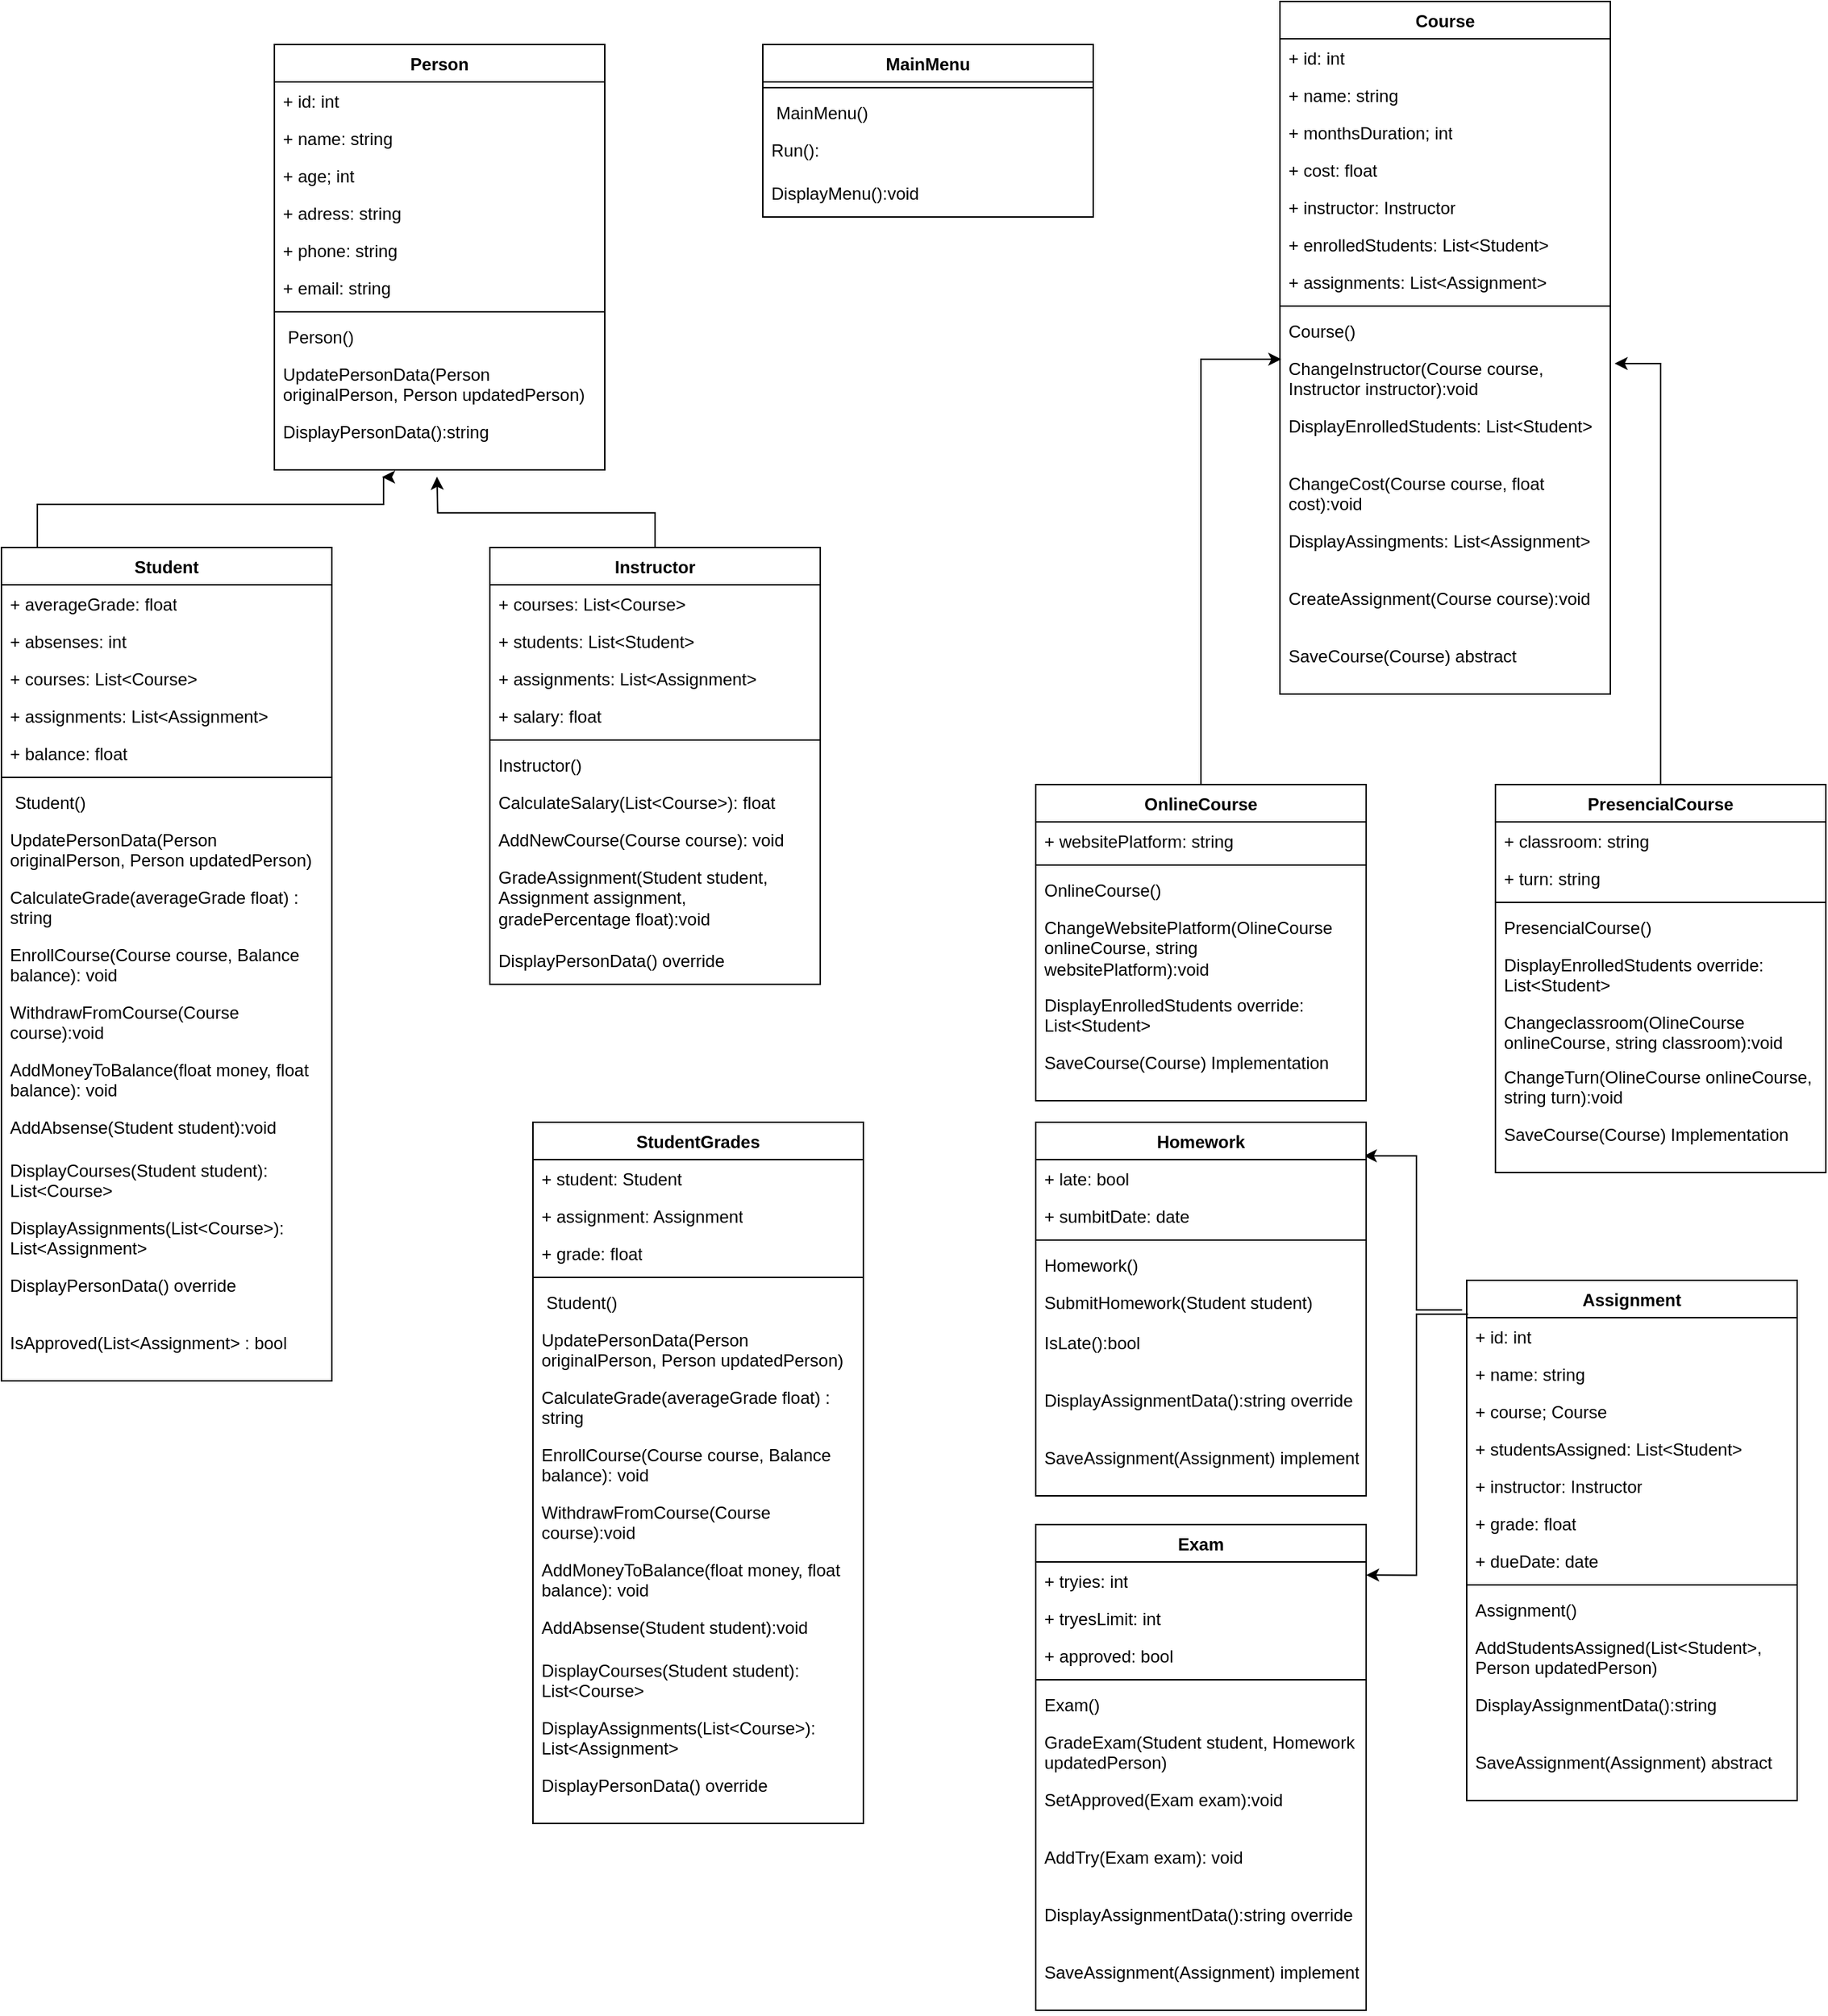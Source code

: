 <mxfile version="23.0.2" type="device">
  <diagram name="Página-1" id="qYmigg8OThkP6RVKzQ41">
    <mxGraphModel dx="1173" dy="709" grid="1" gridSize="10" guides="1" tooltips="1" connect="1" arrows="1" fold="1" page="1" pageScale="1" pageWidth="827" pageHeight="1169" math="0" shadow="0">
      <root>
        <mxCell id="0" />
        <mxCell id="1" parent="0" />
        <mxCell id="6FKa2Y7O57q2buxQJ6Bx-1" value="Person" style="swimlane;fontStyle=1;align=center;verticalAlign=top;childLayout=stackLayout;horizontal=1;startSize=26;horizontalStack=0;resizeParent=1;resizeParentMax=0;resizeLast=0;collapsible=1;marginBottom=0;whiteSpace=wrap;html=1;" parent="1" vertex="1">
          <mxGeometry x="360" y="340" width="230" height="296" as="geometry" />
        </mxCell>
        <mxCell id="6FKa2Y7O57q2buxQJ6Bx-5" value="+ id: int" style="text;strokeColor=none;fillColor=none;align=left;verticalAlign=top;spacingLeft=4;spacingRight=4;overflow=hidden;rotatable=0;points=[[0,0.5],[1,0.5]];portConstraint=eastwest;whiteSpace=wrap;html=1;" parent="6FKa2Y7O57q2buxQJ6Bx-1" vertex="1">
          <mxGeometry y="26" width="230" height="26" as="geometry" />
        </mxCell>
        <mxCell id="6FKa2Y7O57q2buxQJ6Bx-2" value="+ name: string" style="text;strokeColor=none;fillColor=none;align=left;verticalAlign=top;spacingLeft=4;spacingRight=4;overflow=hidden;rotatable=0;points=[[0,0.5],[1,0.5]];portConstraint=eastwest;whiteSpace=wrap;html=1;" parent="6FKa2Y7O57q2buxQJ6Bx-1" vertex="1">
          <mxGeometry y="52" width="230" height="26" as="geometry" />
        </mxCell>
        <mxCell id="6FKa2Y7O57q2buxQJ6Bx-6" value="+ age; int" style="text;strokeColor=none;fillColor=none;align=left;verticalAlign=top;spacingLeft=4;spacingRight=4;overflow=hidden;rotatable=0;points=[[0,0.5],[1,0.5]];portConstraint=eastwest;whiteSpace=wrap;html=1;" parent="6FKa2Y7O57q2buxQJ6Bx-1" vertex="1">
          <mxGeometry y="78" width="230" height="26" as="geometry" />
        </mxCell>
        <mxCell id="6FKa2Y7O57q2buxQJ6Bx-7" value="+ adress: string" style="text;strokeColor=none;fillColor=none;align=left;verticalAlign=top;spacingLeft=4;spacingRight=4;overflow=hidden;rotatable=0;points=[[0,0.5],[1,0.5]];portConstraint=eastwest;whiteSpace=wrap;html=1;" parent="6FKa2Y7O57q2buxQJ6Bx-1" vertex="1">
          <mxGeometry y="104" width="230" height="26" as="geometry" />
        </mxCell>
        <mxCell id="6FKa2Y7O57q2buxQJ6Bx-8" value="+ phone: string" style="text;strokeColor=none;fillColor=none;align=left;verticalAlign=top;spacingLeft=4;spacingRight=4;overflow=hidden;rotatable=0;points=[[0,0.5],[1,0.5]];portConstraint=eastwest;whiteSpace=wrap;html=1;" parent="6FKa2Y7O57q2buxQJ6Bx-1" vertex="1">
          <mxGeometry y="130" width="230" height="26" as="geometry" />
        </mxCell>
        <mxCell id="6FKa2Y7O57q2buxQJ6Bx-104" value="+ email: string" style="text;strokeColor=none;fillColor=none;align=left;verticalAlign=top;spacingLeft=4;spacingRight=4;overflow=hidden;rotatable=0;points=[[0,0.5],[1,0.5]];portConstraint=eastwest;whiteSpace=wrap;html=1;" parent="6FKa2Y7O57q2buxQJ6Bx-1" vertex="1">
          <mxGeometry y="156" width="230" height="26" as="geometry" />
        </mxCell>
        <mxCell id="6FKa2Y7O57q2buxQJ6Bx-3" value="" style="line;strokeWidth=1;fillColor=none;align=left;verticalAlign=middle;spacingTop=-1;spacingLeft=3;spacingRight=3;rotatable=0;labelPosition=right;points=[];portConstraint=eastwest;strokeColor=inherit;" parent="6FKa2Y7O57q2buxQJ6Bx-1" vertex="1">
          <mxGeometry y="182" width="230" height="8" as="geometry" />
        </mxCell>
        <mxCell id="6FKa2Y7O57q2buxQJ6Bx-4" value="&amp;nbsp;Person()" style="text;strokeColor=none;fillColor=none;align=left;verticalAlign=top;spacingLeft=4;spacingRight=4;overflow=hidden;rotatable=0;points=[[0,0.5],[1,0.5]];portConstraint=eastwest;whiteSpace=wrap;html=1;" parent="6FKa2Y7O57q2buxQJ6Bx-1" vertex="1">
          <mxGeometry y="190" width="230" height="26" as="geometry" />
        </mxCell>
        <mxCell id="6FKa2Y7O57q2buxQJ6Bx-9" value="UpdatePersonData(Person originalPerson, Person updatedPerson)" style="text;strokeColor=none;fillColor=none;align=left;verticalAlign=top;spacingLeft=4;spacingRight=4;overflow=hidden;rotatable=0;points=[[0,0.5],[1,0.5]];portConstraint=eastwest;whiteSpace=wrap;html=1;" parent="6FKa2Y7O57q2buxQJ6Bx-1" vertex="1">
          <mxGeometry y="216" width="230" height="40" as="geometry" />
        </mxCell>
        <mxCell id="6FKa2Y7O57q2buxQJ6Bx-57" value="DisplayPersonData():string" style="text;strokeColor=none;fillColor=none;align=left;verticalAlign=top;spacingLeft=4;spacingRight=4;overflow=hidden;rotatable=0;points=[[0,0.5],[1,0.5]];portConstraint=eastwest;whiteSpace=wrap;html=1;" parent="6FKa2Y7O57q2buxQJ6Bx-1" vertex="1">
          <mxGeometry y="256" width="230" height="40" as="geometry" />
        </mxCell>
        <mxCell id="6FKa2Y7O57q2buxQJ6Bx-10" value="Student" style="swimlane;fontStyle=1;align=center;verticalAlign=top;childLayout=stackLayout;horizontal=1;startSize=26;horizontalStack=0;resizeParent=1;resizeParentMax=0;resizeLast=0;collapsible=1;marginBottom=0;whiteSpace=wrap;html=1;" parent="1" vertex="1">
          <mxGeometry x="170" y="690" width="230" height="580" as="geometry" />
        </mxCell>
        <mxCell id="6FKa2Y7O57q2buxQJ6Bx-11" value="+ averageGrade: float" style="text;strokeColor=none;fillColor=none;align=left;verticalAlign=top;spacingLeft=4;spacingRight=4;overflow=hidden;rotatable=0;points=[[0,0.5],[1,0.5]];portConstraint=eastwest;whiteSpace=wrap;html=1;" parent="6FKa2Y7O57q2buxQJ6Bx-10" vertex="1">
          <mxGeometry y="26" width="230" height="26" as="geometry" />
        </mxCell>
        <mxCell id="6FKa2Y7O57q2buxQJ6Bx-12" value="+ absenses: int" style="text;strokeColor=none;fillColor=none;align=left;verticalAlign=top;spacingLeft=4;spacingRight=4;overflow=hidden;rotatable=0;points=[[0,0.5],[1,0.5]];portConstraint=eastwest;whiteSpace=wrap;html=1;" parent="6FKa2Y7O57q2buxQJ6Bx-10" vertex="1">
          <mxGeometry y="52" width="230" height="26" as="geometry" />
        </mxCell>
        <mxCell id="6FKa2Y7O57q2buxQJ6Bx-13" value="+ courses: List&amp;lt;Course&amp;gt;&amp;nbsp;" style="text;strokeColor=none;fillColor=none;align=left;verticalAlign=top;spacingLeft=4;spacingRight=4;overflow=hidden;rotatable=0;points=[[0,0.5],[1,0.5]];portConstraint=eastwest;whiteSpace=wrap;html=1;" parent="6FKa2Y7O57q2buxQJ6Bx-10" vertex="1">
          <mxGeometry y="78" width="230" height="26" as="geometry" />
        </mxCell>
        <mxCell id="6FKa2Y7O57q2buxQJ6Bx-14" value="+ assignments: List&amp;lt;Assignment&amp;gt;" style="text;strokeColor=none;fillColor=none;align=left;verticalAlign=top;spacingLeft=4;spacingRight=4;overflow=hidden;rotatable=0;points=[[0,0.5],[1,0.5]];portConstraint=eastwest;whiteSpace=wrap;html=1;" parent="6FKa2Y7O57q2buxQJ6Bx-10" vertex="1">
          <mxGeometry y="104" width="230" height="26" as="geometry" />
        </mxCell>
        <mxCell id="6FKa2Y7O57q2buxQJ6Bx-45" value="+ balance: float" style="text;strokeColor=none;fillColor=none;align=left;verticalAlign=top;spacingLeft=4;spacingRight=4;overflow=hidden;rotatable=0;points=[[0,0.5],[1,0.5]];portConstraint=eastwest;whiteSpace=wrap;html=1;" parent="6FKa2Y7O57q2buxQJ6Bx-10" vertex="1">
          <mxGeometry y="130" width="230" height="26" as="geometry" />
        </mxCell>
        <mxCell id="6FKa2Y7O57q2buxQJ6Bx-16" value="" style="line;strokeWidth=1;fillColor=none;align=left;verticalAlign=middle;spacingTop=-1;spacingLeft=3;spacingRight=3;rotatable=0;labelPosition=right;points=[];portConstraint=eastwest;strokeColor=inherit;" parent="6FKa2Y7O57q2buxQJ6Bx-10" vertex="1">
          <mxGeometry y="156" width="230" height="8" as="geometry" />
        </mxCell>
        <mxCell id="6FKa2Y7O57q2buxQJ6Bx-17" value="&amp;nbsp;Student()" style="text;strokeColor=none;fillColor=none;align=left;verticalAlign=top;spacingLeft=4;spacingRight=4;overflow=hidden;rotatable=0;points=[[0,0.5],[1,0.5]];portConstraint=eastwest;whiteSpace=wrap;html=1;" parent="6FKa2Y7O57q2buxQJ6Bx-10" vertex="1">
          <mxGeometry y="164" width="230" height="26" as="geometry" />
        </mxCell>
        <mxCell id="6FKa2Y7O57q2buxQJ6Bx-18" value="UpdatePersonData(Person originalPerson, Person updatedPerson)" style="text;strokeColor=none;fillColor=none;align=left;verticalAlign=top;spacingLeft=4;spacingRight=4;overflow=hidden;rotatable=0;points=[[0,0.5],[1,0.5]];portConstraint=eastwest;whiteSpace=wrap;html=1;" parent="6FKa2Y7O57q2buxQJ6Bx-10" vertex="1">
          <mxGeometry y="190" width="230" height="40" as="geometry" />
        </mxCell>
        <mxCell id="6FKa2Y7O57q2buxQJ6Bx-42" value="CalculateGrade(averageGrade float) : string" style="text;strokeColor=none;fillColor=none;align=left;verticalAlign=top;spacingLeft=4;spacingRight=4;overflow=hidden;rotatable=0;points=[[0,0.5],[1,0.5]];portConstraint=eastwest;whiteSpace=wrap;html=1;" parent="6FKa2Y7O57q2buxQJ6Bx-10" vertex="1">
          <mxGeometry y="230" width="230" height="40" as="geometry" />
        </mxCell>
        <mxCell id="6FKa2Y7O57q2buxQJ6Bx-47" value="EnrollCourse(Course course, Balance balance): void" style="text;strokeColor=none;fillColor=none;align=left;verticalAlign=top;spacingLeft=4;spacingRight=4;overflow=hidden;rotatable=0;points=[[0,0.5],[1,0.5]];portConstraint=eastwest;whiteSpace=wrap;html=1;" parent="6FKa2Y7O57q2buxQJ6Bx-10" vertex="1">
          <mxGeometry y="270" width="230" height="40" as="geometry" />
        </mxCell>
        <mxCell id="6FKa2Y7O57q2buxQJ6Bx-48" value="WithdrawFromCourse(Course course):void" style="text;strokeColor=none;fillColor=none;align=left;verticalAlign=top;spacingLeft=4;spacingRight=4;overflow=hidden;rotatable=0;points=[[0,0.5],[1,0.5]];portConstraint=eastwest;whiteSpace=wrap;html=1;" parent="6FKa2Y7O57q2buxQJ6Bx-10" vertex="1">
          <mxGeometry y="310" width="230" height="40" as="geometry" />
        </mxCell>
        <mxCell id="6FKa2Y7O57q2buxQJ6Bx-49" value="AddMoneyToBalance(float money, float balance): void" style="text;strokeColor=none;fillColor=none;align=left;verticalAlign=top;spacingLeft=4;spacingRight=4;overflow=hidden;rotatable=0;points=[[0,0.5],[1,0.5]];portConstraint=eastwest;whiteSpace=wrap;html=1;" parent="6FKa2Y7O57q2buxQJ6Bx-10" vertex="1">
          <mxGeometry y="350" width="230" height="40" as="geometry" />
        </mxCell>
        <mxCell id="6FKa2Y7O57q2buxQJ6Bx-50" value="AddAbsense(Student student):void" style="text;strokeColor=none;fillColor=none;align=left;verticalAlign=top;spacingLeft=4;spacingRight=4;overflow=hidden;rotatable=0;points=[[0,0.5],[1,0.5]];portConstraint=eastwest;whiteSpace=wrap;html=1;" parent="6FKa2Y7O57q2buxQJ6Bx-10" vertex="1">
          <mxGeometry y="390" width="230" height="30" as="geometry" />
        </mxCell>
        <mxCell id="6FKa2Y7O57q2buxQJ6Bx-51" value="DisplayCourses(Student student): List&amp;lt;Course&amp;gt;" style="text;strokeColor=none;fillColor=none;align=left;verticalAlign=top;spacingLeft=4;spacingRight=4;overflow=hidden;rotatable=0;points=[[0,0.5],[1,0.5]];portConstraint=eastwest;whiteSpace=wrap;html=1;" parent="6FKa2Y7O57q2buxQJ6Bx-10" vertex="1">
          <mxGeometry y="420" width="230" height="40" as="geometry" />
        </mxCell>
        <mxCell id="6FKa2Y7O57q2buxQJ6Bx-52" value="DisplayAssignments(List&amp;lt;Course&amp;gt;):&lt;br&gt;List&amp;lt;Assignment&amp;gt;" style="text;strokeColor=none;fillColor=none;align=left;verticalAlign=top;spacingLeft=4;spacingRight=4;overflow=hidden;rotatable=0;points=[[0,0.5],[1,0.5]];portConstraint=eastwest;whiteSpace=wrap;html=1;" parent="6FKa2Y7O57q2buxQJ6Bx-10" vertex="1">
          <mxGeometry y="460" width="230" height="40" as="geometry" />
        </mxCell>
        <mxCell id="6FKa2Y7O57q2buxQJ6Bx-60" value="DisplayPersonData() override" style="text;strokeColor=none;fillColor=none;align=left;verticalAlign=top;spacingLeft=4;spacingRight=4;overflow=hidden;rotatable=0;points=[[0,0.5],[1,0.5]];portConstraint=eastwest;whiteSpace=wrap;html=1;" parent="6FKa2Y7O57q2buxQJ6Bx-10" vertex="1">
          <mxGeometry y="500" width="230" height="40" as="geometry" />
        </mxCell>
        <mxCell id="6FKa2Y7O57q2buxQJ6Bx-144" value="IsApproved(List&amp;lt;Assignment&amp;gt; : bool" style="text;strokeColor=none;fillColor=none;align=left;verticalAlign=top;spacingLeft=4;spacingRight=4;overflow=hidden;rotatable=0;points=[[0,0.5],[1,0.5]];portConstraint=eastwest;whiteSpace=wrap;html=1;" parent="6FKa2Y7O57q2buxQJ6Bx-10" vertex="1">
          <mxGeometry y="540" width="230" height="40" as="geometry" />
        </mxCell>
        <mxCell id="6FKa2Y7O57q2buxQJ6Bx-39" style="edgeStyle=orthogonalEdgeStyle;rounded=0;orthogonalLoop=1;jettySize=auto;html=1;exitX=0.5;exitY=0;exitDx=0;exitDy=0;entryX=0.492;entryY=1.019;entryDx=0;entryDy=0;entryPerimeter=0;" parent="1" source="6FKa2Y7O57q2buxQJ6Bx-19" edge="1">
          <mxGeometry relative="1" as="geometry">
            <mxPoint x="473.16" y="640.76" as="targetPoint" />
          </mxGeometry>
        </mxCell>
        <mxCell id="6FKa2Y7O57q2buxQJ6Bx-19" value="Instructor" style="swimlane;fontStyle=1;align=center;verticalAlign=top;childLayout=stackLayout;horizontal=1;startSize=26;horizontalStack=0;resizeParent=1;resizeParentMax=0;resizeLast=0;collapsible=1;marginBottom=0;whiteSpace=wrap;html=1;" parent="1" vertex="1">
          <mxGeometry x="510" y="690" width="230" height="304" as="geometry" />
        </mxCell>
        <mxCell id="6FKa2Y7O57q2buxQJ6Bx-20" value="+ courses: List&amp;lt;Course&amp;gt;" style="text;strokeColor=none;fillColor=none;align=left;verticalAlign=top;spacingLeft=4;spacingRight=4;overflow=hidden;rotatable=0;points=[[0,0.5],[1,0.5]];portConstraint=eastwest;whiteSpace=wrap;html=1;" parent="6FKa2Y7O57q2buxQJ6Bx-19" vertex="1">
          <mxGeometry y="26" width="230" height="26" as="geometry" />
        </mxCell>
        <mxCell id="6FKa2Y7O57q2buxQJ6Bx-21" value="+ students: List&amp;lt;Student&amp;gt;" style="text;strokeColor=none;fillColor=none;align=left;verticalAlign=top;spacingLeft=4;spacingRight=4;overflow=hidden;rotatable=0;points=[[0,0.5],[1,0.5]];portConstraint=eastwest;whiteSpace=wrap;html=1;" parent="6FKa2Y7O57q2buxQJ6Bx-19" vertex="1">
          <mxGeometry y="52" width="230" height="26" as="geometry" />
        </mxCell>
        <mxCell id="6FKa2Y7O57q2buxQJ6Bx-22" value="+ assignments: List&amp;lt;Assignment&amp;gt;" style="text;strokeColor=none;fillColor=none;align=left;verticalAlign=top;spacingLeft=4;spacingRight=4;overflow=hidden;rotatable=0;points=[[0,0.5],[1,0.5]];portConstraint=eastwest;whiteSpace=wrap;html=1;" parent="6FKa2Y7O57q2buxQJ6Bx-19" vertex="1">
          <mxGeometry y="78" width="230" height="26" as="geometry" />
        </mxCell>
        <mxCell id="6FKa2Y7O57q2buxQJ6Bx-44" value="+ salary: float" style="text;strokeColor=none;fillColor=none;align=left;verticalAlign=top;spacingLeft=4;spacingRight=4;overflow=hidden;rotatable=0;points=[[0,0.5],[1,0.5]];portConstraint=eastwest;whiteSpace=wrap;html=1;" parent="6FKa2Y7O57q2buxQJ6Bx-19" vertex="1">
          <mxGeometry y="104" width="230" height="26" as="geometry" />
        </mxCell>
        <mxCell id="6FKa2Y7O57q2buxQJ6Bx-25" value="" style="line;strokeWidth=1;fillColor=none;align=left;verticalAlign=middle;spacingTop=-1;spacingLeft=3;spacingRight=3;rotatable=0;labelPosition=right;points=[];portConstraint=eastwest;strokeColor=inherit;" parent="6FKa2Y7O57q2buxQJ6Bx-19" vertex="1">
          <mxGeometry y="130" width="230" height="8" as="geometry" />
        </mxCell>
        <mxCell id="6FKa2Y7O57q2buxQJ6Bx-26" value="Instructor()" style="text;strokeColor=none;fillColor=none;align=left;verticalAlign=top;spacingLeft=4;spacingRight=4;overflow=hidden;rotatable=0;points=[[0,0.5],[1,0.5]];portConstraint=eastwest;whiteSpace=wrap;html=1;" parent="6FKa2Y7O57q2buxQJ6Bx-19" vertex="1">
          <mxGeometry y="138" width="230" height="26" as="geometry" />
        </mxCell>
        <mxCell id="6FKa2Y7O57q2buxQJ6Bx-27" value="CalculateSalary(List&amp;lt;Course&amp;gt;): float" style="text;strokeColor=none;fillColor=none;align=left;verticalAlign=top;spacingLeft=4;spacingRight=4;overflow=hidden;rotatable=0;points=[[0,0.5],[1,0.5]];portConstraint=eastwest;whiteSpace=wrap;html=1;" parent="6FKa2Y7O57q2buxQJ6Bx-19" vertex="1">
          <mxGeometry y="164" width="230" height="26" as="geometry" />
        </mxCell>
        <mxCell id="6FKa2Y7O57q2buxQJ6Bx-46" value="AddNewCourse(Course course): void" style="text;strokeColor=none;fillColor=none;align=left;verticalAlign=top;spacingLeft=4;spacingRight=4;overflow=hidden;rotatable=0;points=[[0,0.5],[1,0.5]];portConstraint=eastwest;whiteSpace=wrap;html=1;" parent="6FKa2Y7O57q2buxQJ6Bx-19" vertex="1">
          <mxGeometry y="190" width="230" height="26" as="geometry" />
        </mxCell>
        <mxCell id="6FKa2Y7O57q2buxQJ6Bx-54" value="GradeAssignment(Student student, Assignment assignment, gradePercentage float):void" style="text;strokeColor=none;fillColor=none;align=left;verticalAlign=top;spacingLeft=4;spacingRight=4;overflow=hidden;rotatable=0;points=[[0,0.5],[1,0.5]];portConstraint=eastwest;whiteSpace=wrap;html=1;" parent="6FKa2Y7O57q2buxQJ6Bx-19" vertex="1">
          <mxGeometry y="216" width="230" height="58" as="geometry" />
        </mxCell>
        <mxCell id="6FKa2Y7O57q2buxQJ6Bx-56" value="DisplayPersonData() override" style="text;strokeColor=none;fillColor=none;align=left;verticalAlign=top;spacingLeft=4;spacingRight=4;overflow=hidden;rotatable=0;points=[[0,0.5],[1,0.5]];portConstraint=eastwest;whiteSpace=wrap;html=1;" parent="6FKa2Y7O57q2buxQJ6Bx-19" vertex="1">
          <mxGeometry y="274" width="230" height="30" as="geometry" />
        </mxCell>
        <mxCell id="6FKa2Y7O57q2buxQJ6Bx-38" style="edgeStyle=orthogonalEdgeStyle;rounded=0;orthogonalLoop=1;jettySize=auto;html=1;entryX=0.326;entryY=1.025;entryDx=0;entryDy=0;entryPerimeter=0;" parent="1" source="6FKa2Y7O57q2buxQJ6Bx-10" edge="1">
          <mxGeometry relative="1" as="geometry">
            <mxPoint x="434.98" y="641" as="targetPoint" />
            <Array as="points">
              <mxPoint x="195" y="660" />
              <mxPoint x="436" y="660" />
              <mxPoint x="436" y="641" />
            </Array>
          </mxGeometry>
        </mxCell>
        <mxCell id="6FKa2Y7O57q2buxQJ6Bx-62" value="Course" style="swimlane;fontStyle=1;align=center;verticalAlign=top;childLayout=stackLayout;horizontal=1;startSize=26;horizontalStack=0;resizeParent=1;resizeParentMax=0;resizeLast=0;collapsible=1;marginBottom=0;whiteSpace=wrap;html=1;" parent="1" vertex="1">
          <mxGeometry x="1060" y="310" width="230" height="482" as="geometry" />
        </mxCell>
        <mxCell id="6FKa2Y7O57q2buxQJ6Bx-63" value="+ id: int" style="text;strokeColor=none;fillColor=none;align=left;verticalAlign=top;spacingLeft=4;spacingRight=4;overflow=hidden;rotatable=0;points=[[0,0.5],[1,0.5]];portConstraint=eastwest;whiteSpace=wrap;html=1;" parent="6FKa2Y7O57q2buxQJ6Bx-62" vertex="1">
          <mxGeometry y="26" width="230" height="26" as="geometry" />
        </mxCell>
        <mxCell id="6FKa2Y7O57q2buxQJ6Bx-64" value="+ name: string" style="text;strokeColor=none;fillColor=none;align=left;verticalAlign=top;spacingLeft=4;spacingRight=4;overflow=hidden;rotatable=0;points=[[0,0.5],[1,0.5]];portConstraint=eastwest;whiteSpace=wrap;html=1;" parent="6FKa2Y7O57q2buxQJ6Bx-62" vertex="1">
          <mxGeometry y="52" width="230" height="26" as="geometry" />
        </mxCell>
        <mxCell id="6FKa2Y7O57q2buxQJ6Bx-65" value="+ monthsDuration; int" style="text;strokeColor=none;fillColor=none;align=left;verticalAlign=top;spacingLeft=4;spacingRight=4;overflow=hidden;rotatable=0;points=[[0,0.5],[1,0.5]];portConstraint=eastwest;whiteSpace=wrap;html=1;" parent="6FKa2Y7O57q2buxQJ6Bx-62" vertex="1">
          <mxGeometry y="78" width="230" height="26" as="geometry" />
        </mxCell>
        <mxCell id="6FKa2Y7O57q2buxQJ6Bx-94" value="+ cost: float" style="text;strokeColor=none;fillColor=none;align=left;verticalAlign=top;spacingLeft=4;spacingRight=4;overflow=hidden;rotatable=0;points=[[0,0.5],[1,0.5]];portConstraint=eastwest;whiteSpace=wrap;html=1;" parent="6FKa2Y7O57q2buxQJ6Bx-62" vertex="1">
          <mxGeometry y="104" width="230" height="26" as="geometry" />
        </mxCell>
        <mxCell id="6FKa2Y7O57q2buxQJ6Bx-66" value="+ instructor: Instructor" style="text;strokeColor=none;fillColor=none;align=left;verticalAlign=top;spacingLeft=4;spacingRight=4;overflow=hidden;rotatable=0;points=[[0,0.5],[1,0.5]];portConstraint=eastwest;whiteSpace=wrap;html=1;" parent="6FKa2Y7O57q2buxQJ6Bx-62" vertex="1">
          <mxGeometry y="130" width="230" height="26" as="geometry" />
        </mxCell>
        <mxCell id="6FKa2Y7O57q2buxQJ6Bx-73" value="+ enrolledStudents: List&amp;lt;Student&amp;gt;" style="text;strokeColor=none;fillColor=none;align=left;verticalAlign=top;spacingLeft=4;spacingRight=4;overflow=hidden;rotatable=0;points=[[0,0.5],[1,0.5]];portConstraint=eastwest;whiteSpace=wrap;html=1;" parent="6FKa2Y7O57q2buxQJ6Bx-62" vertex="1">
          <mxGeometry y="156" width="230" height="26" as="geometry" />
        </mxCell>
        <mxCell id="6FKa2Y7O57q2buxQJ6Bx-112" value="+ assignments: List&amp;lt;Assignment&amp;gt;" style="text;strokeColor=none;fillColor=none;align=left;verticalAlign=top;spacingLeft=4;spacingRight=4;overflow=hidden;rotatable=0;points=[[0,0.5],[1,0.5]];portConstraint=eastwest;whiteSpace=wrap;html=1;" parent="6FKa2Y7O57q2buxQJ6Bx-62" vertex="1">
          <mxGeometry y="182" width="230" height="26" as="geometry" />
        </mxCell>
        <mxCell id="6FKa2Y7O57q2buxQJ6Bx-68" value="" style="line;strokeWidth=1;fillColor=none;align=left;verticalAlign=middle;spacingTop=-1;spacingLeft=3;spacingRight=3;rotatable=0;labelPosition=right;points=[];portConstraint=eastwest;strokeColor=inherit;" parent="6FKa2Y7O57q2buxQJ6Bx-62" vertex="1">
          <mxGeometry y="208" width="230" height="8" as="geometry" />
        </mxCell>
        <mxCell id="6FKa2Y7O57q2buxQJ6Bx-69" value="Course()" style="text;strokeColor=none;fillColor=none;align=left;verticalAlign=top;spacingLeft=4;spacingRight=4;overflow=hidden;rotatable=0;points=[[0,0.5],[1,0.5]];portConstraint=eastwest;whiteSpace=wrap;html=1;" parent="6FKa2Y7O57q2buxQJ6Bx-62" vertex="1">
          <mxGeometry y="216" width="230" height="26" as="geometry" />
        </mxCell>
        <mxCell id="6FKa2Y7O57q2buxQJ6Bx-71" value="ChangeInstructor(Course course, Instructor instructor):void" style="text;strokeColor=none;fillColor=none;align=left;verticalAlign=top;spacingLeft=4;spacingRight=4;overflow=hidden;rotatable=0;points=[[0,0.5],[1,0.5]];portConstraint=eastwest;whiteSpace=wrap;html=1;" parent="6FKa2Y7O57q2buxQJ6Bx-62" vertex="1">
          <mxGeometry y="242" width="230" height="40" as="geometry" />
        </mxCell>
        <mxCell id="6FKa2Y7O57q2buxQJ6Bx-105" value="DisplayEnrolledStudents: List&amp;lt;Student&amp;gt;" style="text;strokeColor=none;fillColor=none;align=left;verticalAlign=top;spacingLeft=4;spacingRight=4;overflow=hidden;rotatable=0;points=[[0,0.5],[1,0.5]];portConstraint=eastwest;whiteSpace=wrap;html=1;" parent="6FKa2Y7O57q2buxQJ6Bx-62" vertex="1">
          <mxGeometry y="282" width="230" height="40" as="geometry" />
        </mxCell>
        <mxCell id="6FKa2Y7O57q2buxQJ6Bx-108" value="ChangeCost(Course course, float cost):void" style="text;strokeColor=none;fillColor=none;align=left;verticalAlign=top;spacingLeft=4;spacingRight=4;overflow=hidden;rotatable=0;points=[[0,0.5],[1,0.5]];portConstraint=eastwest;whiteSpace=wrap;html=1;" parent="6FKa2Y7O57q2buxQJ6Bx-62" vertex="1">
          <mxGeometry y="322" width="230" height="40" as="geometry" />
        </mxCell>
        <mxCell id="6FKa2Y7O57q2buxQJ6Bx-114" value="DisplayAssingments: List&amp;lt;Assignment&amp;gt;" style="text;strokeColor=none;fillColor=none;align=left;verticalAlign=top;spacingLeft=4;spacingRight=4;overflow=hidden;rotatable=0;points=[[0,0.5],[1,0.5]];portConstraint=eastwest;whiteSpace=wrap;html=1;" parent="6FKa2Y7O57q2buxQJ6Bx-62" vertex="1">
          <mxGeometry y="362" width="230" height="40" as="geometry" />
        </mxCell>
        <mxCell id="6FKa2Y7O57q2buxQJ6Bx-126" value="CreateAssignment(Course course):void" style="text;strokeColor=none;fillColor=none;align=left;verticalAlign=top;spacingLeft=4;spacingRight=4;overflow=hidden;rotatable=0;points=[[0,0.5],[1,0.5]];portConstraint=eastwest;whiteSpace=wrap;html=1;" parent="6FKa2Y7O57q2buxQJ6Bx-62" vertex="1">
          <mxGeometry y="402" width="230" height="40" as="geometry" />
        </mxCell>
        <mxCell id="6FKa2Y7O57q2buxQJ6Bx-212" value="SaveCourse(Course) abstract" style="text;strokeColor=none;fillColor=none;align=left;verticalAlign=top;spacingLeft=4;spacingRight=4;overflow=hidden;rotatable=0;points=[[0,0.5],[1,0.5]];portConstraint=eastwest;whiteSpace=wrap;html=1;" parent="6FKa2Y7O57q2buxQJ6Bx-62" vertex="1">
          <mxGeometry y="442" width="230" height="40" as="geometry" />
        </mxCell>
        <mxCell id="6FKa2Y7O57q2buxQJ6Bx-74" value="OnlineCourse" style="swimlane;fontStyle=1;align=center;verticalAlign=top;childLayout=stackLayout;horizontal=1;startSize=26;horizontalStack=0;resizeParent=1;resizeParentMax=0;resizeLast=0;collapsible=1;marginBottom=0;whiteSpace=wrap;html=1;" parent="1" vertex="1">
          <mxGeometry x="890" y="855" width="230" height="220" as="geometry" />
        </mxCell>
        <mxCell id="6FKa2Y7O57q2buxQJ6Bx-79" value="+ websitePlatform: string" style="text;strokeColor=none;fillColor=none;align=left;verticalAlign=top;spacingLeft=4;spacingRight=4;overflow=hidden;rotatable=0;points=[[0,0.5],[1,0.5]];portConstraint=eastwest;whiteSpace=wrap;html=1;" parent="6FKa2Y7O57q2buxQJ6Bx-74" vertex="1">
          <mxGeometry y="26" width="230" height="26" as="geometry" />
        </mxCell>
        <mxCell id="6FKa2Y7O57q2buxQJ6Bx-81" value="" style="line;strokeWidth=1;fillColor=none;align=left;verticalAlign=middle;spacingTop=-1;spacingLeft=3;spacingRight=3;rotatable=0;labelPosition=right;points=[];portConstraint=eastwest;strokeColor=inherit;" parent="6FKa2Y7O57q2buxQJ6Bx-74" vertex="1">
          <mxGeometry y="52" width="230" height="8" as="geometry" />
        </mxCell>
        <mxCell id="6FKa2Y7O57q2buxQJ6Bx-82" value="OnlineCourse()" style="text;strokeColor=none;fillColor=none;align=left;verticalAlign=top;spacingLeft=4;spacingRight=4;overflow=hidden;rotatable=0;points=[[0,0.5],[1,0.5]];portConstraint=eastwest;whiteSpace=wrap;html=1;" parent="6FKa2Y7O57q2buxQJ6Bx-74" vertex="1">
          <mxGeometry y="60" width="230" height="26" as="geometry" />
        </mxCell>
        <mxCell id="6FKa2Y7O57q2buxQJ6Bx-109" value="ChangeWebsitePlatform(OlineCourse onlineCourse, string websitePlatform):void" style="text;strokeColor=none;fillColor=none;align=left;verticalAlign=top;spacingLeft=4;spacingRight=4;overflow=hidden;rotatable=0;points=[[0,0.5],[1,0.5]];portConstraint=eastwest;whiteSpace=wrap;html=1;" parent="6FKa2Y7O57q2buxQJ6Bx-74" vertex="1">
          <mxGeometry y="86" width="230" height="54" as="geometry" />
        </mxCell>
        <mxCell id="6FKa2Y7O57q2buxQJ6Bx-83" value="DisplayEnrolledStudents override: List&amp;lt;Student&amp;gt;" style="text;strokeColor=none;fillColor=none;align=left;verticalAlign=top;spacingLeft=4;spacingRight=4;overflow=hidden;rotatable=0;points=[[0,0.5],[1,0.5]];portConstraint=eastwest;whiteSpace=wrap;html=1;" parent="6FKa2Y7O57q2buxQJ6Bx-74" vertex="1">
          <mxGeometry y="140" width="230" height="40" as="geometry" />
        </mxCell>
        <mxCell id="6FKa2Y7O57q2buxQJ6Bx-213" value="SaveCourse(Course) Implementation" style="text;strokeColor=none;fillColor=none;align=left;verticalAlign=top;spacingLeft=4;spacingRight=4;overflow=hidden;rotatable=0;points=[[0,0.5],[1,0.5]];portConstraint=eastwest;whiteSpace=wrap;html=1;" parent="6FKa2Y7O57q2buxQJ6Bx-74" vertex="1">
          <mxGeometry y="180" width="230" height="40" as="geometry" />
        </mxCell>
        <mxCell id="6FKa2Y7O57q2buxQJ6Bx-84" value="PresencialCourse" style="swimlane;fontStyle=1;align=center;verticalAlign=top;childLayout=stackLayout;horizontal=1;startSize=26;horizontalStack=0;resizeParent=1;resizeParentMax=0;resizeLast=0;collapsible=1;marginBottom=0;whiteSpace=wrap;html=1;" parent="1" vertex="1">
          <mxGeometry x="1210" y="855" width="230" height="270" as="geometry" />
        </mxCell>
        <mxCell id="6FKa2Y7O57q2buxQJ6Bx-85" value="+ classroom: string" style="text;strokeColor=none;fillColor=none;align=left;verticalAlign=top;spacingLeft=4;spacingRight=4;overflow=hidden;rotatable=0;points=[[0,0.5],[1,0.5]];portConstraint=eastwest;whiteSpace=wrap;html=1;" parent="6FKa2Y7O57q2buxQJ6Bx-84" vertex="1">
          <mxGeometry y="26" width="230" height="26" as="geometry" />
        </mxCell>
        <mxCell id="6FKa2Y7O57q2buxQJ6Bx-90" value="+ turn: string" style="text;strokeColor=none;fillColor=none;align=left;verticalAlign=top;spacingLeft=4;spacingRight=4;overflow=hidden;rotatable=0;points=[[0,0.5],[1,0.5]];portConstraint=eastwest;whiteSpace=wrap;html=1;" parent="6FKa2Y7O57q2buxQJ6Bx-84" vertex="1">
          <mxGeometry y="52" width="230" height="26" as="geometry" />
        </mxCell>
        <mxCell id="6FKa2Y7O57q2buxQJ6Bx-91" value="" style="line;strokeWidth=1;fillColor=none;align=left;verticalAlign=middle;spacingTop=-1;spacingLeft=3;spacingRight=3;rotatable=0;labelPosition=right;points=[];portConstraint=eastwest;strokeColor=inherit;" parent="6FKa2Y7O57q2buxQJ6Bx-84" vertex="1">
          <mxGeometry y="78" width="230" height="8" as="geometry" />
        </mxCell>
        <mxCell id="6FKa2Y7O57q2buxQJ6Bx-92" value="PresencialCourse()" style="text;strokeColor=none;fillColor=none;align=left;verticalAlign=top;spacingLeft=4;spacingRight=4;overflow=hidden;rotatable=0;points=[[0,0.5],[1,0.5]];portConstraint=eastwest;whiteSpace=wrap;html=1;" parent="6FKa2Y7O57q2buxQJ6Bx-84" vertex="1">
          <mxGeometry y="86" width="230" height="26" as="geometry" />
        </mxCell>
        <mxCell id="6FKa2Y7O57q2buxQJ6Bx-93" value="DisplayEnrolledStudents override: List&amp;lt;Student&amp;gt;" style="text;strokeColor=none;fillColor=none;align=left;verticalAlign=top;spacingLeft=4;spacingRight=4;overflow=hidden;rotatable=0;points=[[0,0.5],[1,0.5]];portConstraint=eastwest;whiteSpace=wrap;html=1;" parent="6FKa2Y7O57q2buxQJ6Bx-84" vertex="1">
          <mxGeometry y="112" width="230" height="40" as="geometry" />
        </mxCell>
        <mxCell id="6FKa2Y7O57q2buxQJ6Bx-110" value="Changeclassroom(OlineCourse onlineCourse, string classroom):void" style="text;strokeColor=none;fillColor=none;align=left;verticalAlign=top;spacingLeft=4;spacingRight=4;overflow=hidden;rotatable=0;points=[[0,0.5],[1,0.5]];portConstraint=eastwest;whiteSpace=wrap;html=1;" parent="6FKa2Y7O57q2buxQJ6Bx-84" vertex="1">
          <mxGeometry y="152" width="230" height="38" as="geometry" />
        </mxCell>
        <mxCell id="6FKa2Y7O57q2buxQJ6Bx-111" value="ChangeTurn(OlineCourse onlineCourse, string turn):void" style="text;strokeColor=none;fillColor=none;align=left;verticalAlign=top;spacingLeft=4;spacingRight=4;overflow=hidden;rotatable=0;points=[[0,0.5],[1,0.5]];portConstraint=eastwest;whiteSpace=wrap;html=1;" parent="6FKa2Y7O57q2buxQJ6Bx-84" vertex="1">
          <mxGeometry y="190" width="230" height="40" as="geometry" />
        </mxCell>
        <mxCell id="6FKa2Y7O57q2buxQJ6Bx-214" value="SaveCourse(Course) Implementation" style="text;strokeColor=none;fillColor=none;align=left;verticalAlign=top;spacingLeft=4;spacingRight=4;overflow=hidden;rotatable=0;points=[[0,0.5],[1,0.5]];portConstraint=eastwest;whiteSpace=wrap;html=1;" parent="6FKa2Y7O57q2buxQJ6Bx-84" vertex="1">
          <mxGeometry y="230" width="230" height="40" as="geometry" />
        </mxCell>
        <mxCell id="6FKa2Y7O57q2buxQJ6Bx-99" style="edgeStyle=orthogonalEdgeStyle;rounded=0;orthogonalLoop=1;jettySize=auto;html=1;entryX=0.004;entryY=0.175;entryDx=0;entryDy=0;entryPerimeter=0;" parent="1" source="6FKa2Y7O57q2buxQJ6Bx-74" target="6FKa2Y7O57q2buxQJ6Bx-71" edge="1">
          <mxGeometry relative="1" as="geometry" />
        </mxCell>
        <mxCell id="6FKa2Y7O57q2buxQJ6Bx-100" style="edgeStyle=orthogonalEdgeStyle;rounded=0;orthogonalLoop=1;jettySize=auto;html=1;entryX=1.013;entryY=0.25;entryDx=0;entryDy=0;entryPerimeter=0;" parent="1" source="6FKa2Y7O57q2buxQJ6Bx-84" target="6FKa2Y7O57q2buxQJ6Bx-71" edge="1">
          <mxGeometry relative="1" as="geometry" />
        </mxCell>
        <mxCell id="6FKa2Y7O57q2buxQJ6Bx-145" style="edgeStyle=orthogonalEdgeStyle;rounded=0;orthogonalLoop=1;jettySize=auto;html=1;entryX=0.993;entryY=0.09;entryDx=0;entryDy=0;entryPerimeter=0;exitX=-0.014;exitY=0.057;exitDx=0;exitDy=0;exitPerimeter=0;" parent="1" source="6FKa2Y7O57q2buxQJ6Bx-115" target="6FKa2Y7O57q2buxQJ6Bx-173" edge="1">
          <mxGeometry relative="1" as="geometry">
            <mxPoint x="1120" y="1220" as="targetPoint" />
          </mxGeometry>
        </mxCell>
        <mxCell id="6FKa2Y7O57q2buxQJ6Bx-115" value="Assignment" style="swimlane;fontStyle=1;align=center;verticalAlign=top;childLayout=stackLayout;horizontal=1;startSize=26;horizontalStack=0;resizeParent=1;resizeParentMax=0;resizeLast=0;collapsible=1;marginBottom=0;whiteSpace=wrap;html=1;" parent="1" vertex="1">
          <mxGeometry x="1190" y="1200" width="230" height="362" as="geometry" />
        </mxCell>
        <mxCell id="6FKa2Y7O57q2buxQJ6Bx-116" value="+ id: int" style="text;strokeColor=none;fillColor=none;align=left;verticalAlign=top;spacingLeft=4;spacingRight=4;overflow=hidden;rotatable=0;points=[[0,0.5],[1,0.5]];portConstraint=eastwest;whiteSpace=wrap;html=1;" parent="6FKa2Y7O57q2buxQJ6Bx-115" vertex="1">
          <mxGeometry y="26" width="230" height="26" as="geometry" />
        </mxCell>
        <mxCell id="6FKa2Y7O57q2buxQJ6Bx-117" value="+ name: string" style="text;strokeColor=none;fillColor=none;align=left;verticalAlign=top;spacingLeft=4;spacingRight=4;overflow=hidden;rotatable=0;points=[[0,0.5],[1,0.5]];portConstraint=eastwest;whiteSpace=wrap;html=1;" parent="6FKa2Y7O57q2buxQJ6Bx-115" vertex="1">
          <mxGeometry y="52" width="230" height="26" as="geometry" />
        </mxCell>
        <mxCell id="6FKa2Y7O57q2buxQJ6Bx-118" value="+ course; Course" style="text;strokeColor=none;fillColor=none;align=left;verticalAlign=top;spacingLeft=4;spacingRight=4;overflow=hidden;rotatable=0;points=[[0,0.5],[1,0.5]];portConstraint=eastwest;whiteSpace=wrap;html=1;" parent="6FKa2Y7O57q2buxQJ6Bx-115" vertex="1">
          <mxGeometry y="78" width="230" height="26" as="geometry" />
        </mxCell>
        <mxCell id="6FKa2Y7O57q2buxQJ6Bx-119" value="+ studentsAssigned: List&amp;lt;Student&amp;gt;" style="text;strokeColor=none;fillColor=none;align=left;verticalAlign=top;spacingLeft=4;spacingRight=4;overflow=hidden;rotatable=0;points=[[0,0.5],[1,0.5]];portConstraint=eastwest;whiteSpace=wrap;html=1;" parent="6FKa2Y7O57q2buxQJ6Bx-115" vertex="1">
          <mxGeometry y="104" width="230" height="26" as="geometry" />
        </mxCell>
        <mxCell id="6FKa2Y7O57q2buxQJ6Bx-120" value="+ instructor: Instructor" style="text;strokeColor=none;fillColor=none;align=left;verticalAlign=top;spacingLeft=4;spacingRight=4;overflow=hidden;rotatable=0;points=[[0,0.5],[1,0.5]];portConstraint=eastwest;whiteSpace=wrap;html=1;" parent="6FKa2Y7O57q2buxQJ6Bx-115" vertex="1">
          <mxGeometry y="130" width="230" height="26" as="geometry" />
        </mxCell>
        <mxCell id="6FKa2Y7O57q2buxQJ6Bx-121" value="+ grade: float" style="text;strokeColor=none;fillColor=none;align=left;verticalAlign=top;spacingLeft=4;spacingRight=4;overflow=hidden;rotatable=0;points=[[0,0.5],[1,0.5]];portConstraint=eastwest;whiteSpace=wrap;html=1;" parent="6FKa2Y7O57q2buxQJ6Bx-115" vertex="1">
          <mxGeometry y="156" width="230" height="26" as="geometry" />
        </mxCell>
        <mxCell id="6FKa2Y7O57q2buxQJ6Bx-174" value="+ dueDate: date" style="text;strokeColor=none;fillColor=none;align=left;verticalAlign=top;spacingLeft=4;spacingRight=4;overflow=hidden;rotatable=0;points=[[0,0.5],[1,0.5]];portConstraint=eastwest;whiteSpace=wrap;html=1;" parent="6FKa2Y7O57q2buxQJ6Bx-115" vertex="1">
          <mxGeometry y="182" width="230" height="26" as="geometry" />
        </mxCell>
        <mxCell id="6FKa2Y7O57q2buxQJ6Bx-122" value="" style="line;strokeWidth=1;fillColor=none;align=left;verticalAlign=middle;spacingTop=-1;spacingLeft=3;spacingRight=3;rotatable=0;labelPosition=right;points=[];portConstraint=eastwest;strokeColor=inherit;" parent="6FKa2Y7O57q2buxQJ6Bx-115" vertex="1">
          <mxGeometry y="208" width="230" height="8" as="geometry" />
        </mxCell>
        <mxCell id="6FKa2Y7O57q2buxQJ6Bx-123" value="Assignment()" style="text;strokeColor=none;fillColor=none;align=left;verticalAlign=top;spacingLeft=4;spacingRight=4;overflow=hidden;rotatable=0;points=[[0,0.5],[1,0.5]];portConstraint=eastwest;whiteSpace=wrap;html=1;" parent="6FKa2Y7O57q2buxQJ6Bx-115" vertex="1">
          <mxGeometry y="216" width="230" height="26" as="geometry" />
        </mxCell>
        <mxCell id="6FKa2Y7O57q2buxQJ6Bx-124" value="AddStudentsAssigned(List&amp;lt;Student&amp;gt;, Person updatedPerson)" style="text;strokeColor=none;fillColor=none;align=left;verticalAlign=top;spacingLeft=4;spacingRight=4;overflow=hidden;rotatable=0;points=[[0,0.5],[1,0.5]];portConstraint=eastwest;whiteSpace=wrap;html=1;" parent="6FKa2Y7O57q2buxQJ6Bx-115" vertex="1">
          <mxGeometry y="242" width="230" height="40" as="geometry" />
        </mxCell>
        <mxCell id="6FKa2Y7O57q2buxQJ6Bx-125" value="DisplayAssignmentData():string" style="text;strokeColor=none;fillColor=none;align=left;verticalAlign=top;spacingLeft=4;spacingRight=4;overflow=hidden;rotatable=0;points=[[0,0.5],[1,0.5]];portConstraint=eastwest;whiteSpace=wrap;html=1;" parent="6FKa2Y7O57q2buxQJ6Bx-115" vertex="1">
          <mxGeometry y="282" width="230" height="40" as="geometry" />
        </mxCell>
        <mxCell id="6FKa2Y7O57q2buxQJ6Bx-209" value="SaveAssignment(Assignment) abstract" style="text;strokeColor=none;fillColor=none;align=left;verticalAlign=top;spacingLeft=4;spacingRight=4;overflow=hidden;rotatable=0;points=[[0,0.5],[1,0.5]];portConstraint=eastwest;whiteSpace=wrap;html=1;" parent="6FKa2Y7O57q2buxQJ6Bx-115" vertex="1">
          <mxGeometry y="322" width="230" height="40" as="geometry" />
        </mxCell>
        <mxCell id="6FKa2Y7O57q2buxQJ6Bx-127" value="StudentGrades" style="swimlane;fontStyle=1;align=center;verticalAlign=top;childLayout=stackLayout;horizontal=1;startSize=26;horizontalStack=0;resizeParent=1;resizeParentMax=0;resizeLast=0;collapsible=1;marginBottom=0;whiteSpace=wrap;html=1;" parent="1" vertex="1">
          <mxGeometry x="540" y="1090" width="230" height="488" as="geometry" />
        </mxCell>
        <mxCell id="6FKa2Y7O57q2buxQJ6Bx-128" value="+ student: Student" style="text;strokeColor=none;fillColor=none;align=left;verticalAlign=top;spacingLeft=4;spacingRight=4;overflow=hidden;rotatable=0;points=[[0,0.5],[1,0.5]];portConstraint=eastwest;whiteSpace=wrap;html=1;" parent="6FKa2Y7O57q2buxQJ6Bx-127" vertex="1">
          <mxGeometry y="26" width="230" height="26" as="geometry" />
        </mxCell>
        <mxCell id="6FKa2Y7O57q2buxQJ6Bx-129" value="+ assignment: Assignment" style="text;strokeColor=none;fillColor=none;align=left;verticalAlign=top;spacingLeft=4;spacingRight=4;overflow=hidden;rotatable=0;points=[[0,0.5],[1,0.5]];portConstraint=eastwest;whiteSpace=wrap;html=1;" parent="6FKa2Y7O57q2buxQJ6Bx-127" vertex="1">
          <mxGeometry y="52" width="230" height="26" as="geometry" />
        </mxCell>
        <mxCell id="6FKa2Y7O57q2buxQJ6Bx-130" value="+ grade: float" style="text;strokeColor=none;fillColor=none;align=left;verticalAlign=top;spacingLeft=4;spacingRight=4;overflow=hidden;rotatable=0;points=[[0,0.5],[1,0.5]];portConstraint=eastwest;whiteSpace=wrap;html=1;" parent="6FKa2Y7O57q2buxQJ6Bx-127" vertex="1">
          <mxGeometry y="78" width="230" height="26" as="geometry" />
        </mxCell>
        <mxCell id="6FKa2Y7O57q2buxQJ6Bx-133" value="" style="line;strokeWidth=1;fillColor=none;align=left;verticalAlign=middle;spacingTop=-1;spacingLeft=3;spacingRight=3;rotatable=0;labelPosition=right;points=[];portConstraint=eastwest;strokeColor=inherit;" parent="6FKa2Y7O57q2buxQJ6Bx-127" vertex="1">
          <mxGeometry y="104" width="230" height="8" as="geometry" />
        </mxCell>
        <mxCell id="6FKa2Y7O57q2buxQJ6Bx-134" value="&amp;nbsp;Student()" style="text;strokeColor=none;fillColor=none;align=left;verticalAlign=top;spacingLeft=4;spacingRight=4;overflow=hidden;rotatable=0;points=[[0,0.5],[1,0.5]];portConstraint=eastwest;whiteSpace=wrap;html=1;" parent="6FKa2Y7O57q2buxQJ6Bx-127" vertex="1">
          <mxGeometry y="112" width="230" height="26" as="geometry" />
        </mxCell>
        <mxCell id="6FKa2Y7O57q2buxQJ6Bx-135" value="UpdatePersonData(Person originalPerson, Person updatedPerson)" style="text;strokeColor=none;fillColor=none;align=left;verticalAlign=top;spacingLeft=4;spacingRight=4;overflow=hidden;rotatable=0;points=[[0,0.5],[1,0.5]];portConstraint=eastwest;whiteSpace=wrap;html=1;" parent="6FKa2Y7O57q2buxQJ6Bx-127" vertex="1">
          <mxGeometry y="138" width="230" height="40" as="geometry" />
        </mxCell>
        <mxCell id="6FKa2Y7O57q2buxQJ6Bx-136" value="CalculateGrade(averageGrade float) : string" style="text;strokeColor=none;fillColor=none;align=left;verticalAlign=top;spacingLeft=4;spacingRight=4;overflow=hidden;rotatable=0;points=[[0,0.5],[1,0.5]];portConstraint=eastwest;whiteSpace=wrap;html=1;" parent="6FKa2Y7O57q2buxQJ6Bx-127" vertex="1">
          <mxGeometry y="178" width="230" height="40" as="geometry" />
        </mxCell>
        <mxCell id="6FKa2Y7O57q2buxQJ6Bx-137" value="EnrollCourse(Course course, Balance balance): void" style="text;strokeColor=none;fillColor=none;align=left;verticalAlign=top;spacingLeft=4;spacingRight=4;overflow=hidden;rotatable=0;points=[[0,0.5],[1,0.5]];portConstraint=eastwest;whiteSpace=wrap;html=1;" parent="6FKa2Y7O57q2buxQJ6Bx-127" vertex="1">
          <mxGeometry y="218" width="230" height="40" as="geometry" />
        </mxCell>
        <mxCell id="6FKa2Y7O57q2buxQJ6Bx-138" value="WithdrawFromCourse(Course course):void" style="text;strokeColor=none;fillColor=none;align=left;verticalAlign=top;spacingLeft=4;spacingRight=4;overflow=hidden;rotatable=0;points=[[0,0.5],[1,0.5]];portConstraint=eastwest;whiteSpace=wrap;html=1;" parent="6FKa2Y7O57q2buxQJ6Bx-127" vertex="1">
          <mxGeometry y="258" width="230" height="40" as="geometry" />
        </mxCell>
        <mxCell id="6FKa2Y7O57q2buxQJ6Bx-139" value="AddMoneyToBalance(float money, float balance): void" style="text;strokeColor=none;fillColor=none;align=left;verticalAlign=top;spacingLeft=4;spacingRight=4;overflow=hidden;rotatable=0;points=[[0,0.5],[1,0.5]];portConstraint=eastwest;whiteSpace=wrap;html=1;" parent="6FKa2Y7O57q2buxQJ6Bx-127" vertex="1">
          <mxGeometry y="298" width="230" height="40" as="geometry" />
        </mxCell>
        <mxCell id="6FKa2Y7O57q2buxQJ6Bx-140" value="AddAbsense(Student student):void" style="text;strokeColor=none;fillColor=none;align=left;verticalAlign=top;spacingLeft=4;spacingRight=4;overflow=hidden;rotatable=0;points=[[0,0.5],[1,0.5]];portConstraint=eastwest;whiteSpace=wrap;html=1;" parent="6FKa2Y7O57q2buxQJ6Bx-127" vertex="1">
          <mxGeometry y="338" width="230" height="30" as="geometry" />
        </mxCell>
        <mxCell id="6FKa2Y7O57q2buxQJ6Bx-141" value="DisplayCourses(Student student): List&amp;lt;Course&amp;gt;" style="text;strokeColor=none;fillColor=none;align=left;verticalAlign=top;spacingLeft=4;spacingRight=4;overflow=hidden;rotatable=0;points=[[0,0.5],[1,0.5]];portConstraint=eastwest;whiteSpace=wrap;html=1;" parent="6FKa2Y7O57q2buxQJ6Bx-127" vertex="1">
          <mxGeometry y="368" width="230" height="40" as="geometry" />
        </mxCell>
        <mxCell id="6FKa2Y7O57q2buxQJ6Bx-142" value="DisplayAssignments(List&amp;lt;Course&amp;gt;):&lt;br&gt;List&amp;lt;Assignment&amp;gt;" style="text;strokeColor=none;fillColor=none;align=left;verticalAlign=top;spacingLeft=4;spacingRight=4;overflow=hidden;rotatable=0;points=[[0,0.5],[1,0.5]];portConstraint=eastwest;whiteSpace=wrap;html=1;" parent="6FKa2Y7O57q2buxQJ6Bx-127" vertex="1">
          <mxGeometry y="408" width="230" height="40" as="geometry" />
        </mxCell>
        <mxCell id="6FKa2Y7O57q2buxQJ6Bx-143" value="DisplayPersonData() override" style="text;strokeColor=none;fillColor=none;align=left;verticalAlign=top;spacingLeft=4;spacingRight=4;overflow=hidden;rotatable=0;points=[[0,0.5],[1,0.5]];portConstraint=eastwest;whiteSpace=wrap;html=1;" parent="6FKa2Y7O57q2buxQJ6Bx-127" vertex="1">
          <mxGeometry y="448" width="230" height="40" as="geometry" />
        </mxCell>
        <mxCell id="6FKa2Y7O57q2buxQJ6Bx-173" value="Homework" style="swimlane;fontStyle=1;align=center;verticalAlign=top;childLayout=stackLayout;horizontal=1;startSize=26;horizontalStack=0;resizeParent=1;resizeParentMax=0;resizeLast=0;collapsible=1;marginBottom=0;whiteSpace=wrap;html=1;" parent="1" vertex="1">
          <mxGeometry x="890" y="1090" width="230" height="260" as="geometry" />
        </mxCell>
        <mxCell id="6FKa2Y7O57q2buxQJ6Bx-175" value="+ late: bool" style="text;strokeColor=none;fillColor=none;align=left;verticalAlign=top;spacingLeft=4;spacingRight=4;overflow=hidden;rotatable=0;points=[[0,0.5],[1,0.5]];portConstraint=eastwest;whiteSpace=wrap;html=1;" parent="6FKa2Y7O57q2buxQJ6Bx-173" vertex="1">
          <mxGeometry y="26" width="230" height="26" as="geometry" />
        </mxCell>
        <mxCell id="6FKa2Y7O57q2buxQJ6Bx-185" value="+ sumbitDate: date" style="text;strokeColor=none;fillColor=none;align=left;verticalAlign=top;spacingLeft=4;spacingRight=4;overflow=hidden;rotatable=0;points=[[0,0.5],[1,0.5]];portConstraint=eastwest;whiteSpace=wrap;html=1;" parent="6FKa2Y7O57q2buxQJ6Bx-173" vertex="1">
          <mxGeometry y="52" width="230" height="26" as="geometry" />
        </mxCell>
        <mxCell id="6FKa2Y7O57q2buxQJ6Bx-181" value="" style="line;strokeWidth=1;fillColor=none;align=left;verticalAlign=middle;spacingTop=-1;spacingLeft=3;spacingRight=3;rotatable=0;labelPosition=right;points=[];portConstraint=eastwest;strokeColor=inherit;" parent="6FKa2Y7O57q2buxQJ6Bx-173" vertex="1">
          <mxGeometry y="78" width="230" height="8" as="geometry" />
        </mxCell>
        <mxCell id="6FKa2Y7O57q2buxQJ6Bx-182" value="Homework()" style="text;strokeColor=none;fillColor=none;align=left;verticalAlign=top;spacingLeft=4;spacingRight=4;overflow=hidden;rotatable=0;points=[[0,0.5],[1,0.5]];portConstraint=eastwest;whiteSpace=wrap;html=1;" parent="6FKa2Y7O57q2buxQJ6Bx-173" vertex="1">
          <mxGeometry y="86" width="230" height="26" as="geometry" />
        </mxCell>
        <mxCell id="6FKa2Y7O57q2buxQJ6Bx-183" value="SubmitHomework(Student student)" style="text;strokeColor=none;fillColor=none;align=left;verticalAlign=top;spacingLeft=4;spacingRight=4;overflow=hidden;rotatable=0;points=[[0,0.5],[1,0.5]];portConstraint=eastwest;whiteSpace=wrap;html=1;" parent="6FKa2Y7O57q2buxQJ6Bx-173" vertex="1">
          <mxGeometry y="112" width="230" height="28" as="geometry" />
        </mxCell>
        <mxCell id="6FKa2Y7O57q2buxQJ6Bx-184" value="IsLate():bool" style="text;strokeColor=none;fillColor=none;align=left;verticalAlign=top;spacingLeft=4;spacingRight=4;overflow=hidden;rotatable=0;points=[[0,0.5],[1,0.5]];portConstraint=eastwest;whiteSpace=wrap;html=1;" parent="6FKa2Y7O57q2buxQJ6Bx-173" vertex="1">
          <mxGeometry y="140" width="230" height="40" as="geometry" />
        </mxCell>
        <mxCell id="6FKa2Y7O57q2buxQJ6Bx-206" value="DisplayAssignmentData():string override" style="text;strokeColor=none;fillColor=none;align=left;verticalAlign=top;spacingLeft=4;spacingRight=4;overflow=hidden;rotatable=0;points=[[0,0.5],[1,0.5]];portConstraint=eastwest;whiteSpace=wrap;html=1;" parent="6FKa2Y7O57q2buxQJ6Bx-173" vertex="1">
          <mxGeometry y="180" width="230" height="40" as="geometry" />
        </mxCell>
        <mxCell id="6FKa2Y7O57q2buxQJ6Bx-210" value="SaveAssignment(Assignment) implement" style="text;strokeColor=none;fillColor=none;align=left;verticalAlign=top;spacingLeft=4;spacingRight=4;overflow=hidden;rotatable=0;points=[[0,0.5],[1,0.5]];portConstraint=eastwest;whiteSpace=wrap;html=1;" parent="6FKa2Y7O57q2buxQJ6Bx-173" vertex="1">
          <mxGeometry y="220" width="230" height="40" as="geometry" />
        </mxCell>
        <mxCell id="6FKa2Y7O57q2buxQJ6Bx-186" value="Exam" style="swimlane;fontStyle=1;align=center;verticalAlign=top;childLayout=stackLayout;horizontal=1;startSize=26;horizontalStack=0;resizeParent=1;resizeParentMax=0;resizeLast=0;collapsible=1;marginBottom=0;whiteSpace=wrap;html=1;" parent="1" vertex="1">
          <mxGeometry x="890" y="1370" width="230" height="338" as="geometry" />
        </mxCell>
        <mxCell id="6FKa2Y7O57q2buxQJ6Bx-187" value="+ tryies: int" style="text;strokeColor=none;fillColor=none;align=left;verticalAlign=top;spacingLeft=4;spacingRight=4;overflow=hidden;rotatable=0;points=[[0,0.5],[1,0.5]];portConstraint=eastwest;whiteSpace=wrap;html=1;" parent="6FKa2Y7O57q2buxQJ6Bx-186" vertex="1">
          <mxGeometry y="26" width="230" height="26" as="geometry" />
        </mxCell>
        <mxCell id="6FKa2Y7O57q2buxQJ6Bx-194" value="+ tryesLimit: int" style="text;strokeColor=none;fillColor=none;align=left;verticalAlign=top;spacingLeft=4;spacingRight=4;overflow=hidden;rotatable=0;points=[[0,0.5],[1,0.5]];portConstraint=eastwest;whiteSpace=wrap;html=1;" parent="6FKa2Y7O57q2buxQJ6Bx-186" vertex="1">
          <mxGeometry y="52" width="230" height="26" as="geometry" />
        </mxCell>
        <mxCell id="6FKa2Y7O57q2buxQJ6Bx-188" value="+ approved: bool" style="text;strokeColor=none;fillColor=none;align=left;verticalAlign=top;spacingLeft=4;spacingRight=4;overflow=hidden;rotatable=0;points=[[0,0.5],[1,0.5]];portConstraint=eastwest;whiteSpace=wrap;html=1;" parent="6FKa2Y7O57q2buxQJ6Bx-186" vertex="1">
          <mxGeometry y="78" width="230" height="26" as="geometry" />
        </mxCell>
        <mxCell id="6FKa2Y7O57q2buxQJ6Bx-189" value="" style="line;strokeWidth=1;fillColor=none;align=left;verticalAlign=middle;spacingTop=-1;spacingLeft=3;spacingRight=3;rotatable=0;labelPosition=right;points=[];portConstraint=eastwest;strokeColor=inherit;" parent="6FKa2Y7O57q2buxQJ6Bx-186" vertex="1">
          <mxGeometry y="104" width="230" height="8" as="geometry" />
        </mxCell>
        <mxCell id="6FKa2Y7O57q2buxQJ6Bx-190" value="Exam()" style="text;strokeColor=none;fillColor=none;align=left;verticalAlign=top;spacingLeft=4;spacingRight=4;overflow=hidden;rotatable=0;points=[[0,0.5],[1,0.5]];portConstraint=eastwest;whiteSpace=wrap;html=1;" parent="6FKa2Y7O57q2buxQJ6Bx-186" vertex="1">
          <mxGeometry y="112" width="230" height="26" as="geometry" />
        </mxCell>
        <mxCell id="6FKa2Y7O57q2buxQJ6Bx-191" value="GradeExam(Student student, Homework updatedPerson)" style="text;strokeColor=none;fillColor=none;align=left;verticalAlign=top;spacingLeft=4;spacingRight=4;overflow=hidden;rotatable=0;points=[[0,0.5],[1,0.5]];portConstraint=eastwest;whiteSpace=wrap;html=1;" parent="6FKa2Y7O57q2buxQJ6Bx-186" vertex="1">
          <mxGeometry y="138" width="230" height="40" as="geometry" />
        </mxCell>
        <mxCell id="6FKa2Y7O57q2buxQJ6Bx-192" value="SetApproved(Exam exam):void" style="text;strokeColor=none;fillColor=none;align=left;verticalAlign=top;spacingLeft=4;spacingRight=4;overflow=hidden;rotatable=0;points=[[0,0.5],[1,0.5]];portConstraint=eastwest;whiteSpace=wrap;html=1;" parent="6FKa2Y7O57q2buxQJ6Bx-186" vertex="1">
          <mxGeometry y="178" width="230" height="40" as="geometry" />
        </mxCell>
        <mxCell id="6FKa2Y7O57q2buxQJ6Bx-193" value="AddTry(Exam exam): void" style="text;strokeColor=none;fillColor=none;align=left;verticalAlign=top;spacingLeft=4;spacingRight=4;overflow=hidden;rotatable=0;points=[[0,0.5],[1,0.5]];portConstraint=eastwest;whiteSpace=wrap;html=1;" parent="6FKa2Y7O57q2buxQJ6Bx-186" vertex="1">
          <mxGeometry y="218" width="230" height="40" as="geometry" />
        </mxCell>
        <mxCell id="6FKa2Y7O57q2buxQJ6Bx-208" value="DisplayAssignmentData():string override" style="text;strokeColor=none;fillColor=none;align=left;verticalAlign=top;spacingLeft=4;spacingRight=4;overflow=hidden;rotatable=0;points=[[0,0.5],[1,0.5]];portConstraint=eastwest;whiteSpace=wrap;html=1;" parent="6FKa2Y7O57q2buxQJ6Bx-186" vertex="1">
          <mxGeometry y="258" width="230" height="40" as="geometry" />
        </mxCell>
        <mxCell id="6FKa2Y7O57q2buxQJ6Bx-211" value="SaveAssignment(Assignment) implement" style="text;strokeColor=none;fillColor=none;align=left;verticalAlign=top;spacingLeft=4;spacingRight=4;overflow=hidden;rotatable=0;points=[[0,0.5],[1,0.5]];portConstraint=eastwest;whiteSpace=wrap;html=1;" parent="6FKa2Y7O57q2buxQJ6Bx-186" vertex="1">
          <mxGeometry y="298" width="230" height="40" as="geometry" />
        </mxCell>
        <mxCell id="6FKa2Y7O57q2buxQJ6Bx-146" style="edgeStyle=orthogonalEdgeStyle;rounded=0;orthogonalLoop=1;jettySize=auto;html=1;entryX=1;entryY=0.104;entryDx=0;entryDy=0;exitX=0.004;exitY=-0.093;exitDx=0;exitDy=0;exitPerimeter=0;entryPerimeter=0;" parent="1" source="6FKa2Y7O57q2buxQJ6Bx-116" target="6FKa2Y7O57q2buxQJ6Bx-186" edge="1">
          <mxGeometry relative="1" as="geometry">
            <mxPoint x="1160" y="1480" as="targetPoint" />
          </mxGeometry>
        </mxCell>
        <mxCell id="6FKa2Y7O57q2buxQJ6Bx-195" value="MainMenu" style="swimlane;fontStyle=1;align=center;verticalAlign=top;childLayout=stackLayout;horizontal=1;startSize=26;horizontalStack=0;resizeParent=1;resizeParentMax=0;resizeLast=0;collapsible=1;marginBottom=0;whiteSpace=wrap;html=1;" parent="1" vertex="1">
          <mxGeometry x="700" y="340" width="230" height="120" as="geometry" />
        </mxCell>
        <mxCell id="6FKa2Y7O57q2buxQJ6Bx-202" value="" style="line;strokeWidth=1;fillColor=none;align=left;verticalAlign=middle;spacingTop=-1;spacingLeft=3;spacingRight=3;rotatable=0;labelPosition=right;points=[];portConstraint=eastwest;strokeColor=inherit;" parent="6FKa2Y7O57q2buxQJ6Bx-195" vertex="1">
          <mxGeometry y="26" width="230" height="8" as="geometry" />
        </mxCell>
        <mxCell id="6FKa2Y7O57q2buxQJ6Bx-203" value="&amp;nbsp;MainMenu()" style="text;strokeColor=none;fillColor=none;align=left;verticalAlign=top;spacingLeft=4;spacingRight=4;overflow=hidden;rotatable=0;points=[[0,0.5],[1,0.5]];portConstraint=eastwest;whiteSpace=wrap;html=1;" parent="6FKa2Y7O57q2buxQJ6Bx-195" vertex="1">
          <mxGeometry y="34" width="230" height="26" as="geometry" />
        </mxCell>
        <mxCell id="6FKa2Y7O57q2buxQJ6Bx-204" value="Run():" style="text;strokeColor=none;fillColor=none;align=left;verticalAlign=top;spacingLeft=4;spacingRight=4;overflow=hidden;rotatable=0;points=[[0,0.5],[1,0.5]];portConstraint=eastwest;whiteSpace=wrap;html=1;" parent="6FKa2Y7O57q2buxQJ6Bx-195" vertex="1">
          <mxGeometry y="60" width="230" height="30" as="geometry" />
        </mxCell>
        <mxCell id="6FKa2Y7O57q2buxQJ6Bx-205" value="DisplayMenu():void" style="text;strokeColor=none;fillColor=none;align=left;verticalAlign=top;spacingLeft=4;spacingRight=4;overflow=hidden;rotatable=0;points=[[0,0.5],[1,0.5]];portConstraint=eastwest;whiteSpace=wrap;html=1;" parent="6FKa2Y7O57q2buxQJ6Bx-195" vertex="1">
          <mxGeometry y="90" width="230" height="30" as="geometry" />
        </mxCell>
      </root>
    </mxGraphModel>
  </diagram>
</mxfile>
